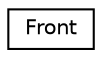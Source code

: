 digraph "Graphical Class Hierarchy"
{
 // INTERACTIVE_SVG=YES
  edge [fontname="Helvetica",fontsize="10",labelfontname="Helvetica",labelfontsize="10"];
  node [fontname="Helvetica",fontsize="10",shape=record];
  rankdir="LR";
  Node1 [label="Front",height=0.2,width=0.4,color="black", fillcolor="white", style="filled",URL="$class_front.html"];
}
